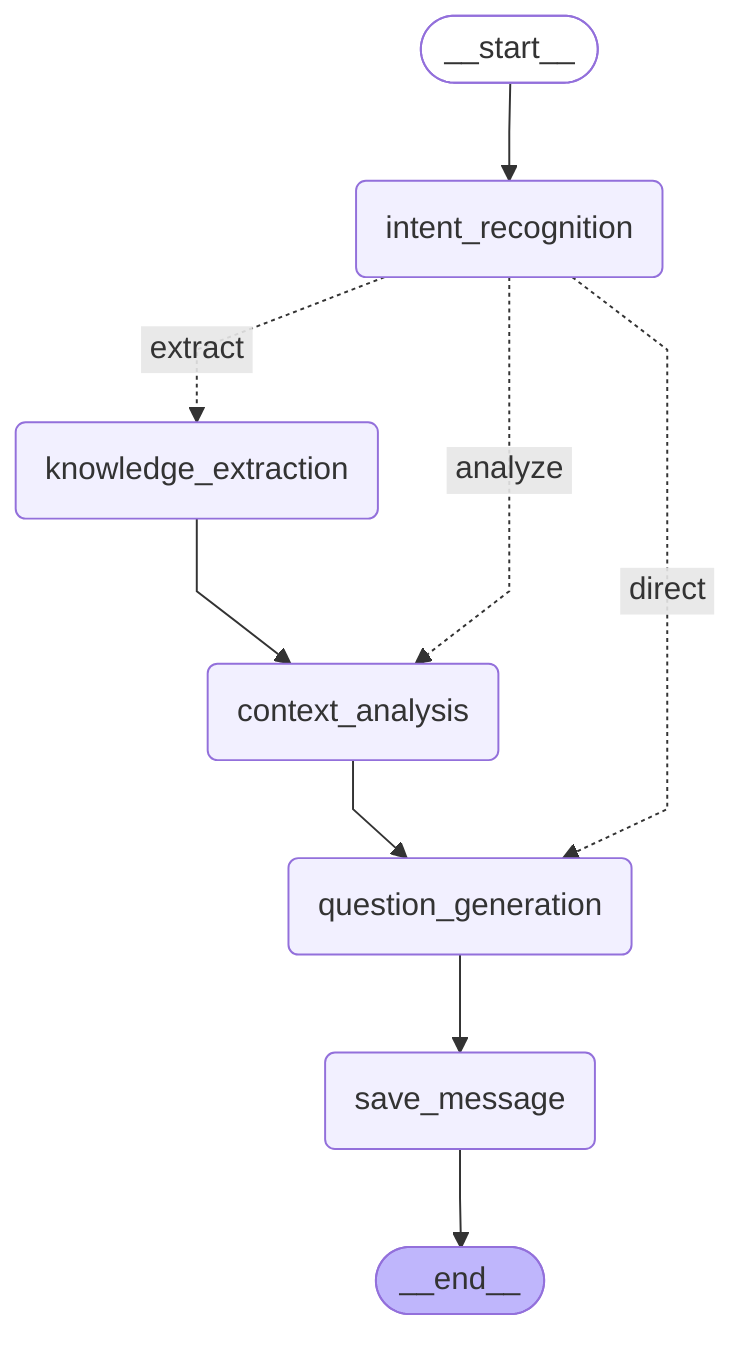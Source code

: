 ---
config:
  flowchart:
    curve: linear
---
graph TD;
	__start__([<p>__start__</p>]):::first
	intent_recognition(intent_recognition)
	knowledge_extraction(knowledge_extraction)
	context_analysis(context_analysis)
	question_generation(question_generation)
	save_message(save_message)
	__end__([<p>__end__</p>]):::last
	__start__ --> intent_recognition;
	context_analysis --> question_generation;
	knowledge_extraction --> context_analysis;
	question_generation --> save_message;
	save_message --> __end__;
	intent_recognition -. &nbsp;extract&nbsp; .-> knowledge_extraction;
	intent_recognition -. &nbsp;analyze&nbsp; .-> context_analysis;
	intent_recognition -. &nbsp;direct&nbsp; .-> question_generation;
	classDef default fill:#f2f0ff,line-height:1.2
	classDef first fill-opacity:0
	classDef last fill:#bfb6fc
